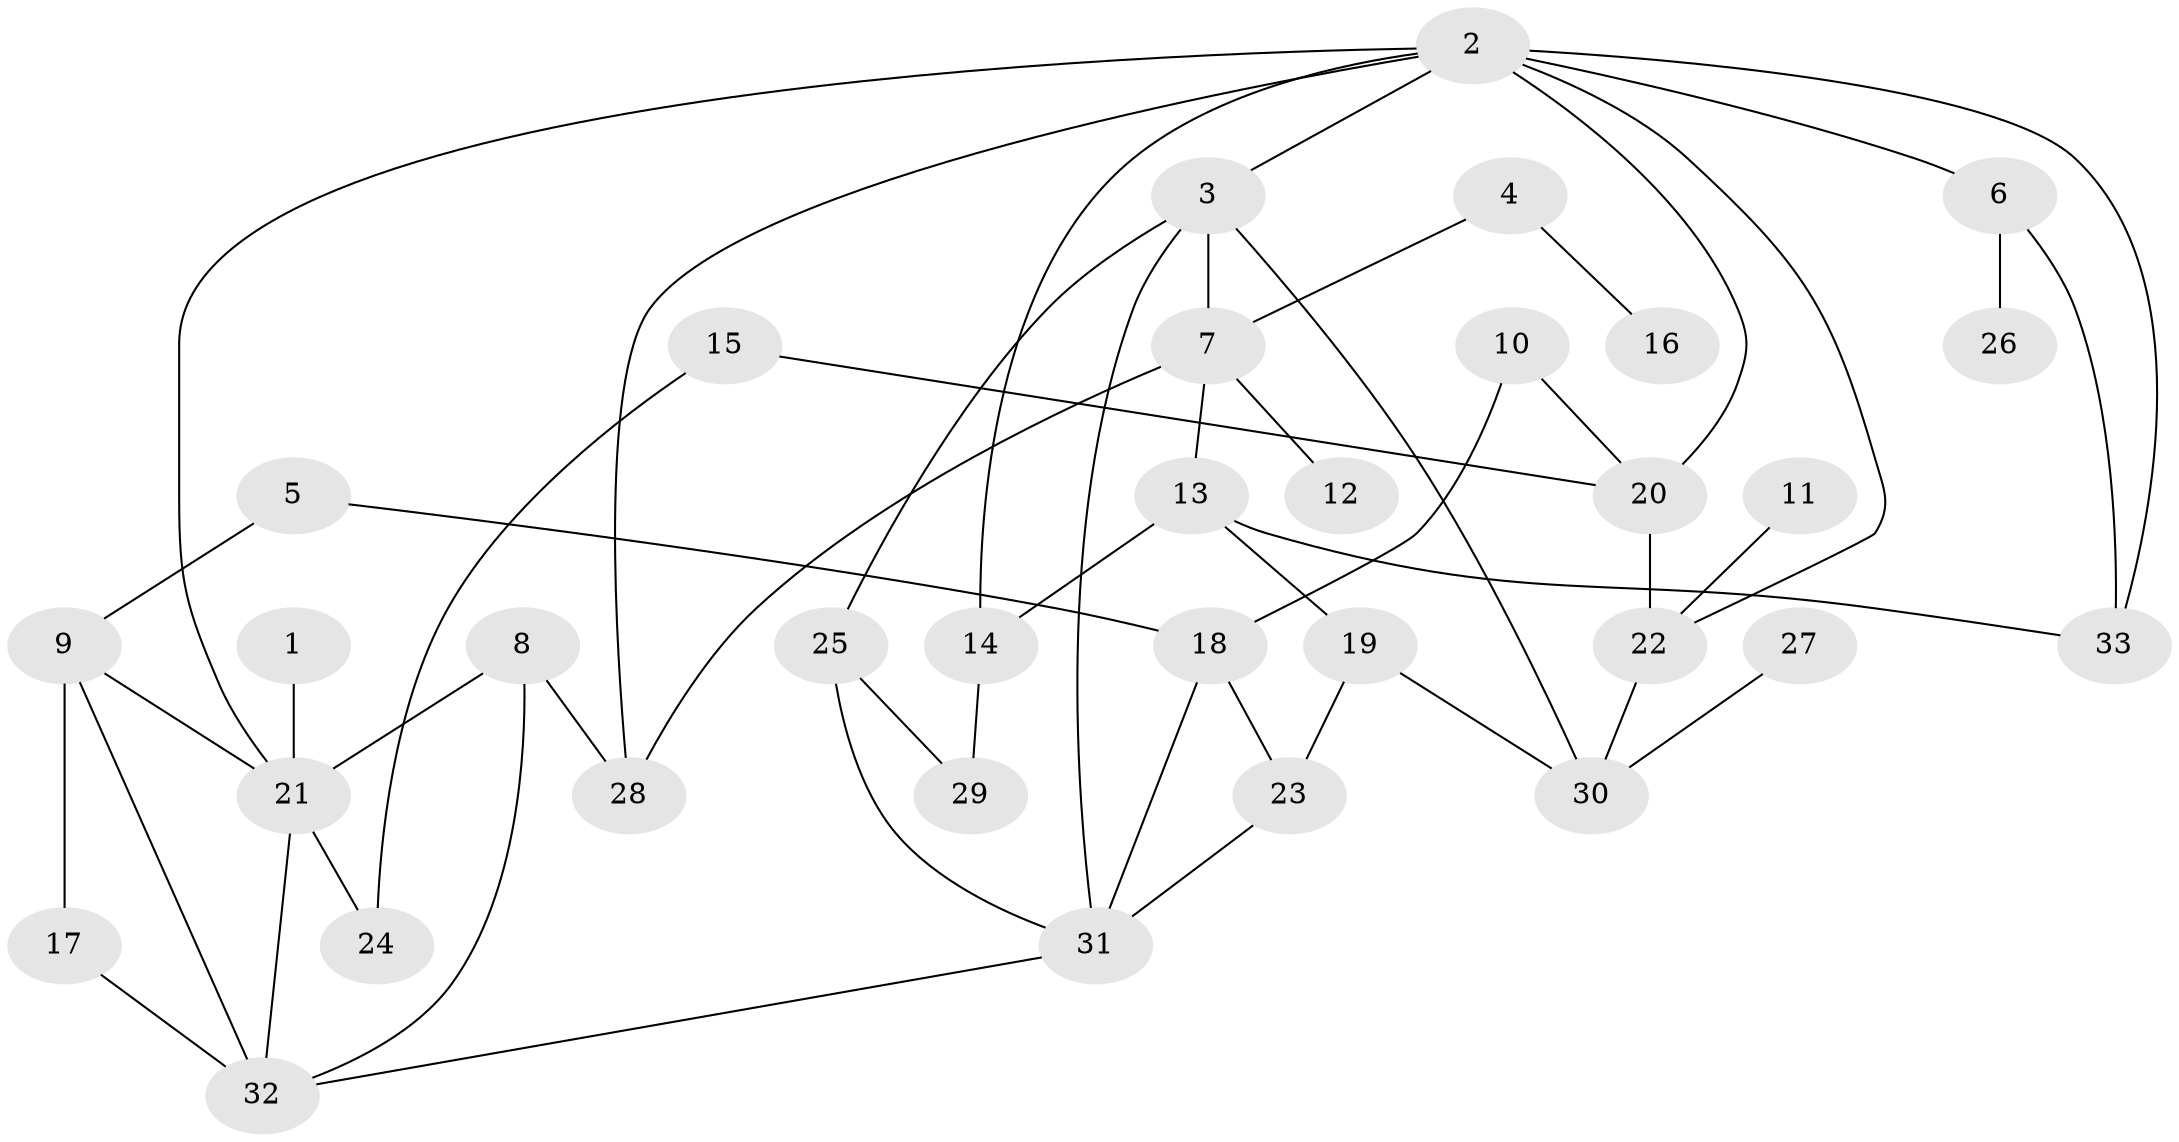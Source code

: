 // original degree distribution, {3: 0.17073170731707318, 7: 0.036585365853658534, 5: 0.04878048780487805, 1: 0.25609756097560976, 2: 0.35365853658536583, 6: 0.024390243902439025, 4: 0.10975609756097561}
// Generated by graph-tools (version 1.1) at 2025/35/03/04/25 23:35:59]
// undirected, 33 vertices, 51 edges
graph export_dot {
  node [color=gray90,style=filled];
  1;
  2;
  3;
  4;
  5;
  6;
  7;
  8;
  9;
  10;
  11;
  12;
  13;
  14;
  15;
  16;
  17;
  18;
  19;
  20;
  21;
  22;
  23;
  24;
  25;
  26;
  27;
  28;
  29;
  30;
  31;
  32;
  33;
  1 -- 21 [weight=1.0];
  2 -- 3 [weight=1.0];
  2 -- 6 [weight=1.0];
  2 -- 14 [weight=1.0];
  2 -- 20 [weight=1.0];
  2 -- 21 [weight=1.0];
  2 -- 22 [weight=1.0];
  2 -- 28 [weight=1.0];
  2 -- 33 [weight=1.0];
  3 -- 7 [weight=1.0];
  3 -- 25 [weight=1.0];
  3 -- 30 [weight=1.0];
  3 -- 31 [weight=1.0];
  4 -- 7 [weight=1.0];
  4 -- 16 [weight=1.0];
  5 -- 9 [weight=1.0];
  5 -- 18 [weight=1.0];
  6 -- 26 [weight=1.0];
  6 -- 33 [weight=1.0];
  7 -- 12 [weight=1.0];
  7 -- 13 [weight=1.0];
  7 -- 28 [weight=1.0];
  8 -- 21 [weight=2.0];
  8 -- 28 [weight=2.0];
  8 -- 32 [weight=1.0];
  9 -- 17 [weight=1.0];
  9 -- 21 [weight=1.0];
  9 -- 32 [weight=1.0];
  10 -- 18 [weight=1.0];
  10 -- 20 [weight=1.0];
  11 -- 22 [weight=1.0];
  13 -- 14 [weight=1.0];
  13 -- 19 [weight=1.0];
  13 -- 33 [weight=1.0];
  14 -- 29 [weight=1.0];
  15 -- 20 [weight=1.0];
  15 -- 24 [weight=1.0];
  17 -- 32 [weight=1.0];
  18 -- 23 [weight=1.0];
  18 -- 31 [weight=1.0];
  19 -- 23 [weight=1.0];
  19 -- 30 [weight=1.0];
  20 -- 22 [weight=2.0];
  21 -- 24 [weight=2.0];
  21 -- 32 [weight=1.0];
  22 -- 30 [weight=1.0];
  23 -- 31 [weight=1.0];
  25 -- 29 [weight=1.0];
  25 -- 31 [weight=1.0];
  27 -- 30 [weight=1.0];
  31 -- 32 [weight=1.0];
}
